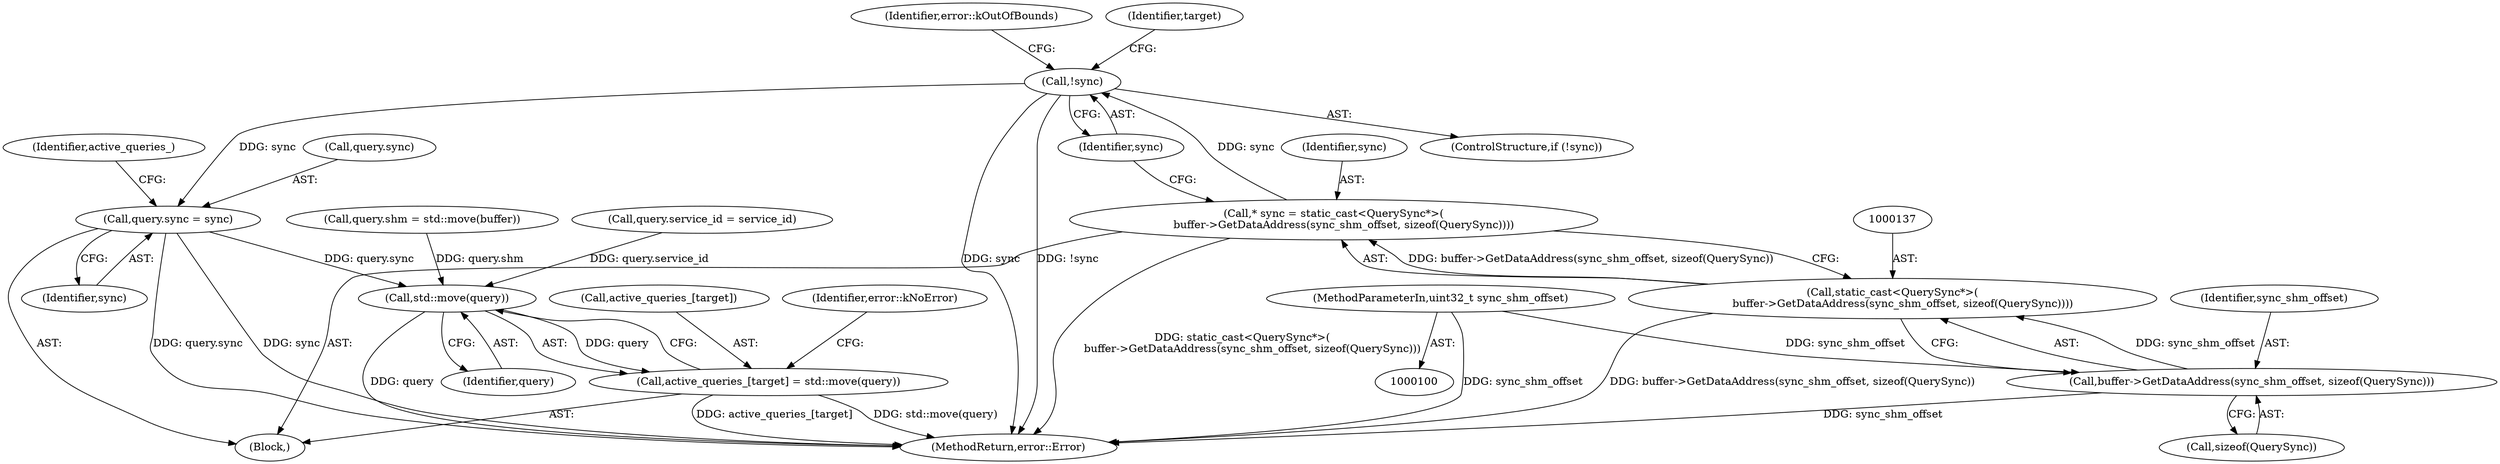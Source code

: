 digraph "0_Chrome_a4150b688a754d3d10d2ca385155b1c95d77d6ae_4@pointer" {
"1000228" [label="(Call,query.sync = sync)"];
"1000143" [label="(Call,!sync)"];
"1000134" [label="(Call,* sync = static_cast<QuerySync*>(\n      buffer->GetDataAddress(sync_shm_offset, sizeof(QuerySync))))"];
"1000136" [label="(Call,static_cast<QuerySync*>(\n      buffer->GetDataAddress(sync_shm_offset, sizeof(QuerySync))))"];
"1000138" [label="(Call,buffer->GetDataAddress(sync_shm_offset, sizeof(QuerySync)))"];
"1000104" [label="(MethodParameterIn,uint32_t sync_shm_offset)"];
"1000237" [label="(Call,std::move(query))"];
"1000233" [label="(Call,active_queries_[target] = std::move(query))"];
"1000139" [label="(Identifier,sync_shm_offset)"];
"1000232" [label="(Identifier,sync)"];
"1000143" [label="(Call,!sync)"];
"1000222" [label="(Call,query.shm = std::move(buffer))"];
"1000104" [label="(MethodParameterIn,uint32_t sync_shm_offset)"];
"1000140" [label="(Call,sizeof(QuerySync))"];
"1000142" [label="(ControlStructure,if (!sync))"];
"1000136" [label="(Call,static_cast<QuerySync*>(\n      buffer->GetDataAddress(sync_shm_offset, sizeof(QuerySync))))"];
"1000138" [label="(Call,buffer->GetDataAddress(sync_shm_offset, sizeof(QuerySync)))"];
"1000135" [label="(Identifier,sync)"];
"1000146" [label="(Identifier,error::kOutOfBounds)"];
"1000237" [label="(Call,std::move(query))"];
"1000217" [label="(Call,query.service_id = service_id)"];
"1000229" [label="(Call,query.sync)"];
"1000240" [label="(Identifier,error::kNoError)"];
"1000235" [label="(Identifier,active_queries_)"];
"1000228" [label="(Call,query.sync = sync)"];
"1000149" [label="(Identifier,target)"];
"1000241" [label="(MethodReturn,error::Error)"];
"1000233" [label="(Call,active_queries_[target] = std::move(query))"];
"1000238" [label="(Identifier,query)"];
"1000134" [label="(Call,* sync = static_cast<QuerySync*>(\n      buffer->GetDataAddress(sync_shm_offset, sizeof(QuerySync))))"];
"1000234" [label="(Call,active_queries_[target])"];
"1000105" [label="(Block,)"];
"1000144" [label="(Identifier,sync)"];
"1000228" -> "1000105"  [label="AST: "];
"1000228" -> "1000232"  [label="CFG: "];
"1000229" -> "1000228"  [label="AST: "];
"1000232" -> "1000228"  [label="AST: "];
"1000235" -> "1000228"  [label="CFG: "];
"1000228" -> "1000241"  [label="DDG: sync"];
"1000228" -> "1000241"  [label="DDG: query.sync"];
"1000143" -> "1000228"  [label="DDG: sync"];
"1000228" -> "1000237"  [label="DDG: query.sync"];
"1000143" -> "1000142"  [label="AST: "];
"1000143" -> "1000144"  [label="CFG: "];
"1000144" -> "1000143"  [label="AST: "];
"1000146" -> "1000143"  [label="CFG: "];
"1000149" -> "1000143"  [label="CFG: "];
"1000143" -> "1000241"  [label="DDG: sync"];
"1000143" -> "1000241"  [label="DDG: !sync"];
"1000134" -> "1000143"  [label="DDG: sync"];
"1000134" -> "1000105"  [label="AST: "];
"1000134" -> "1000136"  [label="CFG: "];
"1000135" -> "1000134"  [label="AST: "];
"1000136" -> "1000134"  [label="AST: "];
"1000144" -> "1000134"  [label="CFG: "];
"1000134" -> "1000241"  [label="DDG: static_cast<QuerySync*>(\n      buffer->GetDataAddress(sync_shm_offset, sizeof(QuerySync)))"];
"1000136" -> "1000134"  [label="DDG: buffer->GetDataAddress(sync_shm_offset, sizeof(QuerySync))"];
"1000136" -> "1000138"  [label="CFG: "];
"1000137" -> "1000136"  [label="AST: "];
"1000138" -> "1000136"  [label="AST: "];
"1000136" -> "1000241"  [label="DDG: buffer->GetDataAddress(sync_shm_offset, sizeof(QuerySync))"];
"1000138" -> "1000136"  [label="DDG: sync_shm_offset"];
"1000138" -> "1000140"  [label="CFG: "];
"1000139" -> "1000138"  [label="AST: "];
"1000140" -> "1000138"  [label="AST: "];
"1000138" -> "1000241"  [label="DDG: sync_shm_offset"];
"1000104" -> "1000138"  [label="DDG: sync_shm_offset"];
"1000104" -> "1000100"  [label="AST: "];
"1000104" -> "1000241"  [label="DDG: sync_shm_offset"];
"1000237" -> "1000233"  [label="AST: "];
"1000237" -> "1000238"  [label="CFG: "];
"1000238" -> "1000237"  [label="AST: "];
"1000233" -> "1000237"  [label="CFG: "];
"1000237" -> "1000241"  [label="DDG: query"];
"1000237" -> "1000233"  [label="DDG: query"];
"1000222" -> "1000237"  [label="DDG: query.shm"];
"1000217" -> "1000237"  [label="DDG: query.service_id"];
"1000233" -> "1000105"  [label="AST: "];
"1000234" -> "1000233"  [label="AST: "];
"1000240" -> "1000233"  [label="CFG: "];
"1000233" -> "1000241"  [label="DDG: std::move(query)"];
"1000233" -> "1000241"  [label="DDG: active_queries_[target]"];
}
